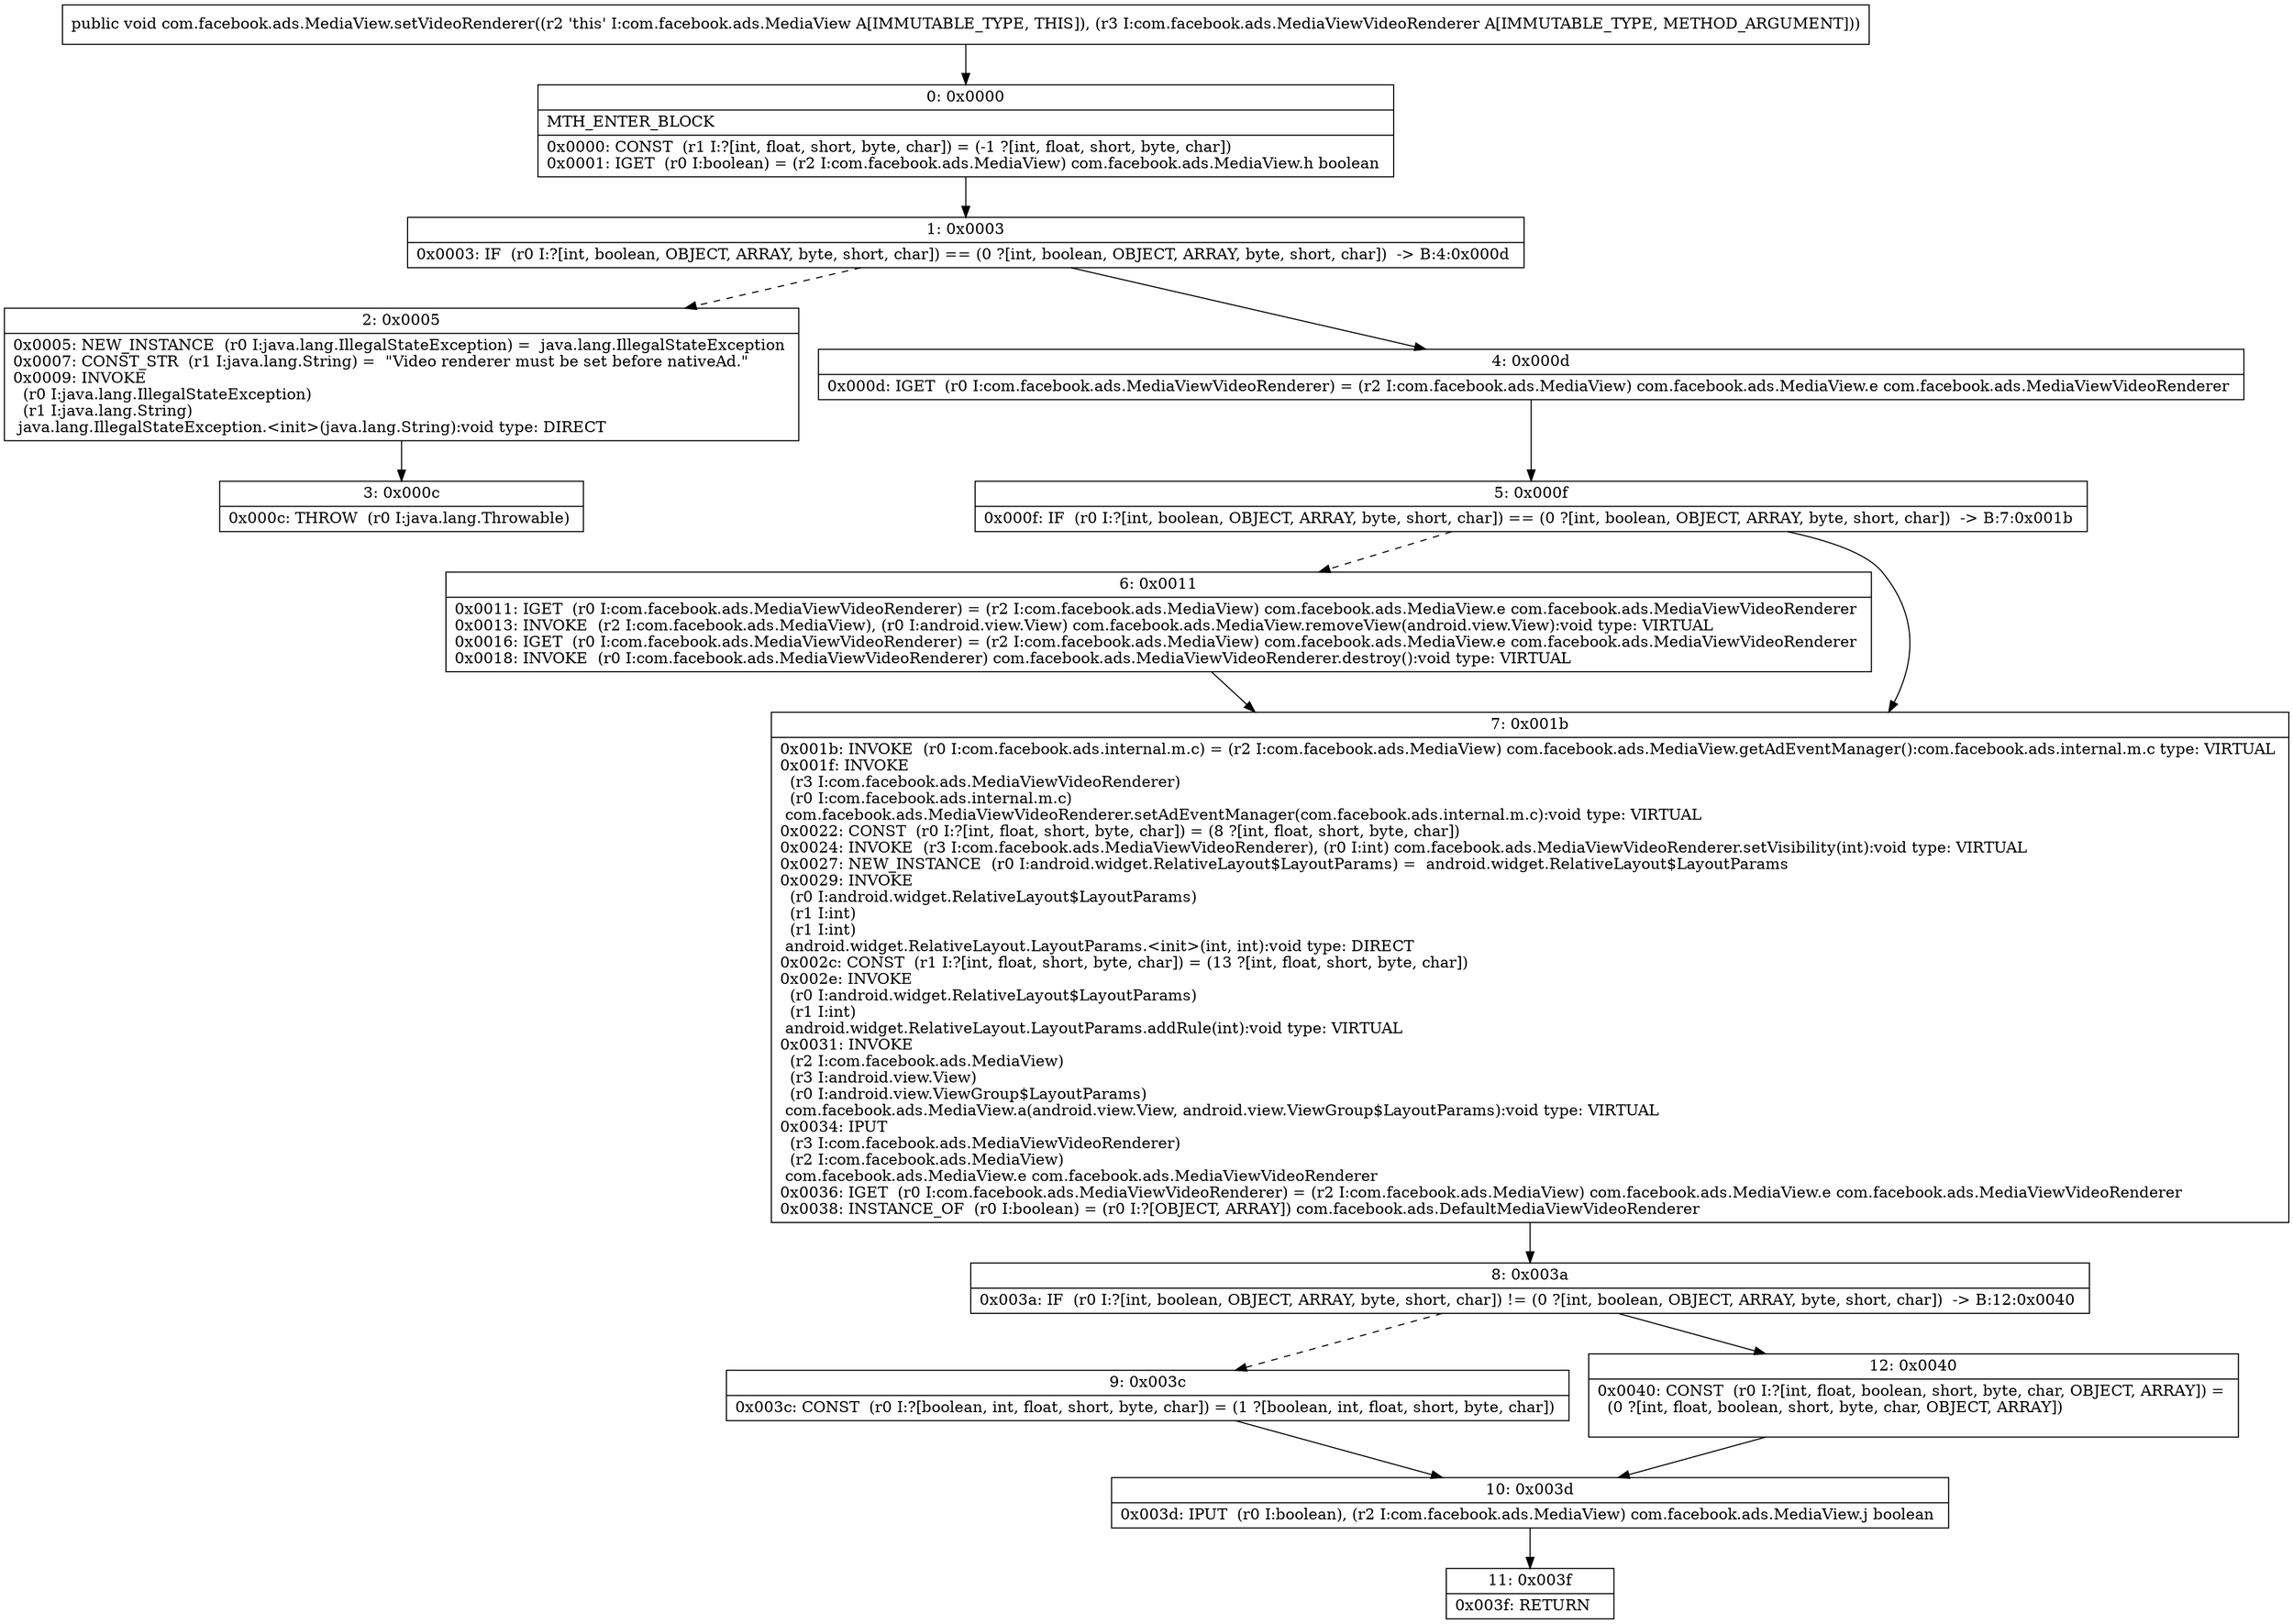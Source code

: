 digraph "CFG forcom.facebook.ads.MediaView.setVideoRenderer(Lcom\/facebook\/ads\/MediaViewVideoRenderer;)V" {
Node_0 [shape=record,label="{0\:\ 0x0000|MTH_ENTER_BLOCK\l|0x0000: CONST  (r1 I:?[int, float, short, byte, char]) = (\-1 ?[int, float, short, byte, char]) \l0x0001: IGET  (r0 I:boolean) = (r2 I:com.facebook.ads.MediaView) com.facebook.ads.MediaView.h boolean \l}"];
Node_1 [shape=record,label="{1\:\ 0x0003|0x0003: IF  (r0 I:?[int, boolean, OBJECT, ARRAY, byte, short, char]) == (0 ?[int, boolean, OBJECT, ARRAY, byte, short, char])  \-\> B:4:0x000d \l}"];
Node_2 [shape=record,label="{2\:\ 0x0005|0x0005: NEW_INSTANCE  (r0 I:java.lang.IllegalStateException) =  java.lang.IllegalStateException \l0x0007: CONST_STR  (r1 I:java.lang.String) =  \"Video renderer must be set before nativeAd.\" \l0x0009: INVOKE  \l  (r0 I:java.lang.IllegalStateException)\l  (r1 I:java.lang.String)\l java.lang.IllegalStateException.\<init\>(java.lang.String):void type: DIRECT \l}"];
Node_3 [shape=record,label="{3\:\ 0x000c|0x000c: THROW  (r0 I:java.lang.Throwable) \l}"];
Node_4 [shape=record,label="{4\:\ 0x000d|0x000d: IGET  (r0 I:com.facebook.ads.MediaViewVideoRenderer) = (r2 I:com.facebook.ads.MediaView) com.facebook.ads.MediaView.e com.facebook.ads.MediaViewVideoRenderer \l}"];
Node_5 [shape=record,label="{5\:\ 0x000f|0x000f: IF  (r0 I:?[int, boolean, OBJECT, ARRAY, byte, short, char]) == (0 ?[int, boolean, OBJECT, ARRAY, byte, short, char])  \-\> B:7:0x001b \l}"];
Node_6 [shape=record,label="{6\:\ 0x0011|0x0011: IGET  (r0 I:com.facebook.ads.MediaViewVideoRenderer) = (r2 I:com.facebook.ads.MediaView) com.facebook.ads.MediaView.e com.facebook.ads.MediaViewVideoRenderer \l0x0013: INVOKE  (r2 I:com.facebook.ads.MediaView), (r0 I:android.view.View) com.facebook.ads.MediaView.removeView(android.view.View):void type: VIRTUAL \l0x0016: IGET  (r0 I:com.facebook.ads.MediaViewVideoRenderer) = (r2 I:com.facebook.ads.MediaView) com.facebook.ads.MediaView.e com.facebook.ads.MediaViewVideoRenderer \l0x0018: INVOKE  (r0 I:com.facebook.ads.MediaViewVideoRenderer) com.facebook.ads.MediaViewVideoRenderer.destroy():void type: VIRTUAL \l}"];
Node_7 [shape=record,label="{7\:\ 0x001b|0x001b: INVOKE  (r0 I:com.facebook.ads.internal.m.c) = (r2 I:com.facebook.ads.MediaView) com.facebook.ads.MediaView.getAdEventManager():com.facebook.ads.internal.m.c type: VIRTUAL \l0x001f: INVOKE  \l  (r3 I:com.facebook.ads.MediaViewVideoRenderer)\l  (r0 I:com.facebook.ads.internal.m.c)\l com.facebook.ads.MediaViewVideoRenderer.setAdEventManager(com.facebook.ads.internal.m.c):void type: VIRTUAL \l0x0022: CONST  (r0 I:?[int, float, short, byte, char]) = (8 ?[int, float, short, byte, char]) \l0x0024: INVOKE  (r3 I:com.facebook.ads.MediaViewVideoRenderer), (r0 I:int) com.facebook.ads.MediaViewVideoRenderer.setVisibility(int):void type: VIRTUAL \l0x0027: NEW_INSTANCE  (r0 I:android.widget.RelativeLayout$LayoutParams) =  android.widget.RelativeLayout$LayoutParams \l0x0029: INVOKE  \l  (r0 I:android.widget.RelativeLayout$LayoutParams)\l  (r1 I:int)\l  (r1 I:int)\l android.widget.RelativeLayout.LayoutParams.\<init\>(int, int):void type: DIRECT \l0x002c: CONST  (r1 I:?[int, float, short, byte, char]) = (13 ?[int, float, short, byte, char]) \l0x002e: INVOKE  \l  (r0 I:android.widget.RelativeLayout$LayoutParams)\l  (r1 I:int)\l android.widget.RelativeLayout.LayoutParams.addRule(int):void type: VIRTUAL \l0x0031: INVOKE  \l  (r2 I:com.facebook.ads.MediaView)\l  (r3 I:android.view.View)\l  (r0 I:android.view.ViewGroup$LayoutParams)\l com.facebook.ads.MediaView.a(android.view.View, android.view.ViewGroup$LayoutParams):void type: VIRTUAL \l0x0034: IPUT  \l  (r3 I:com.facebook.ads.MediaViewVideoRenderer)\l  (r2 I:com.facebook.ads.MediaView)\l com.facebook.ads.MediaView.e com.facebook.ads.MediaViewVideoRenderer \l0x0036: IGET  (r0 I:com.facebook.ads.MediaViewVideoRenderer) = (r2 I:com.facebook.ads.MediaView) com.facebook.ads.MediaView.e com.facebook.ads.MediaViewVideoRenderer \l0x0038: INSTANCE_OF  (r0 I:boolean) = (r0 I:?[OBJECT, ARRAY]) com.facebook.ads.DefaultMediaViewVideoRenderer \l}"];
Node_8 [shape=record,label="{8\:\ 0x003a|0x003a: IF  (r0 I:?[int, boolean, OBJECT, ARRAY, byte, short, char]) != (0 ?[int, boolean, OBJECT, ARRAY, byte, short, char])  \-\> B:12:0x0040 \l}"];
Node_9 [shape=record,label="{9\:\ 0x003c|0x003c: CONST  (r0 I:?[boolean, int, float, short, byte, char]) = (1 ?[boolean, int, float, short, byte, char]) \l}"];
Node_10 [shape=record,label="{10\:\ 0x003d|0x003d: IPUT  (r0 I:boolean), (r2 I:com.facebook.ads.MediaView) com.facebook.ads.MediaView.j boolean \l}"];
Node_11 [shape=record,label="{11\:\ 0x003f|0x003f: RETURN   \l}"];
Node_12 [shape=record,label="{12\:\ 0x0040|0x0040: CONST  (r0 I:?[int, float, boolean, short, byte, char, OBJECT, ARRAY]) = \l  (0 ?[int, float, boolean, short, byte, char, OBJECT, ARRAY])\l \l}"];
MethodNode[shape=record,label="{public void com.facebook.ads.MediaView.setVideoRenderer((r2 'this' I:com.facebook.ads.MediaView A[IMMUTABLE_TYPE, THIS]), (r3 I:com.facebook.ads.MediaViewVideoRenderer A[IMMUTABLE_TYPE, METHOD_ARGUMENT])) }"];
MethodNode -> Node_0;
Node_0 -> Node_1;
Node_1 -> Node_2[style=dashed];
Node_1 -> Node_4;
Node_2 -> Node_3;
Node_4 -> Node_5;
Node_5 -> Node_6[style=dashed];
Node_5 -> Node_7;
Node_6 -> Node_7;
Node_7 -> Node_8;
Node_8 -> Node_9[style=dashed];
Node_8 -> Node_12;
Node_9 -> Node_10;
Node_10 -> Node_11;
Node_12 -> Node_10;
}

